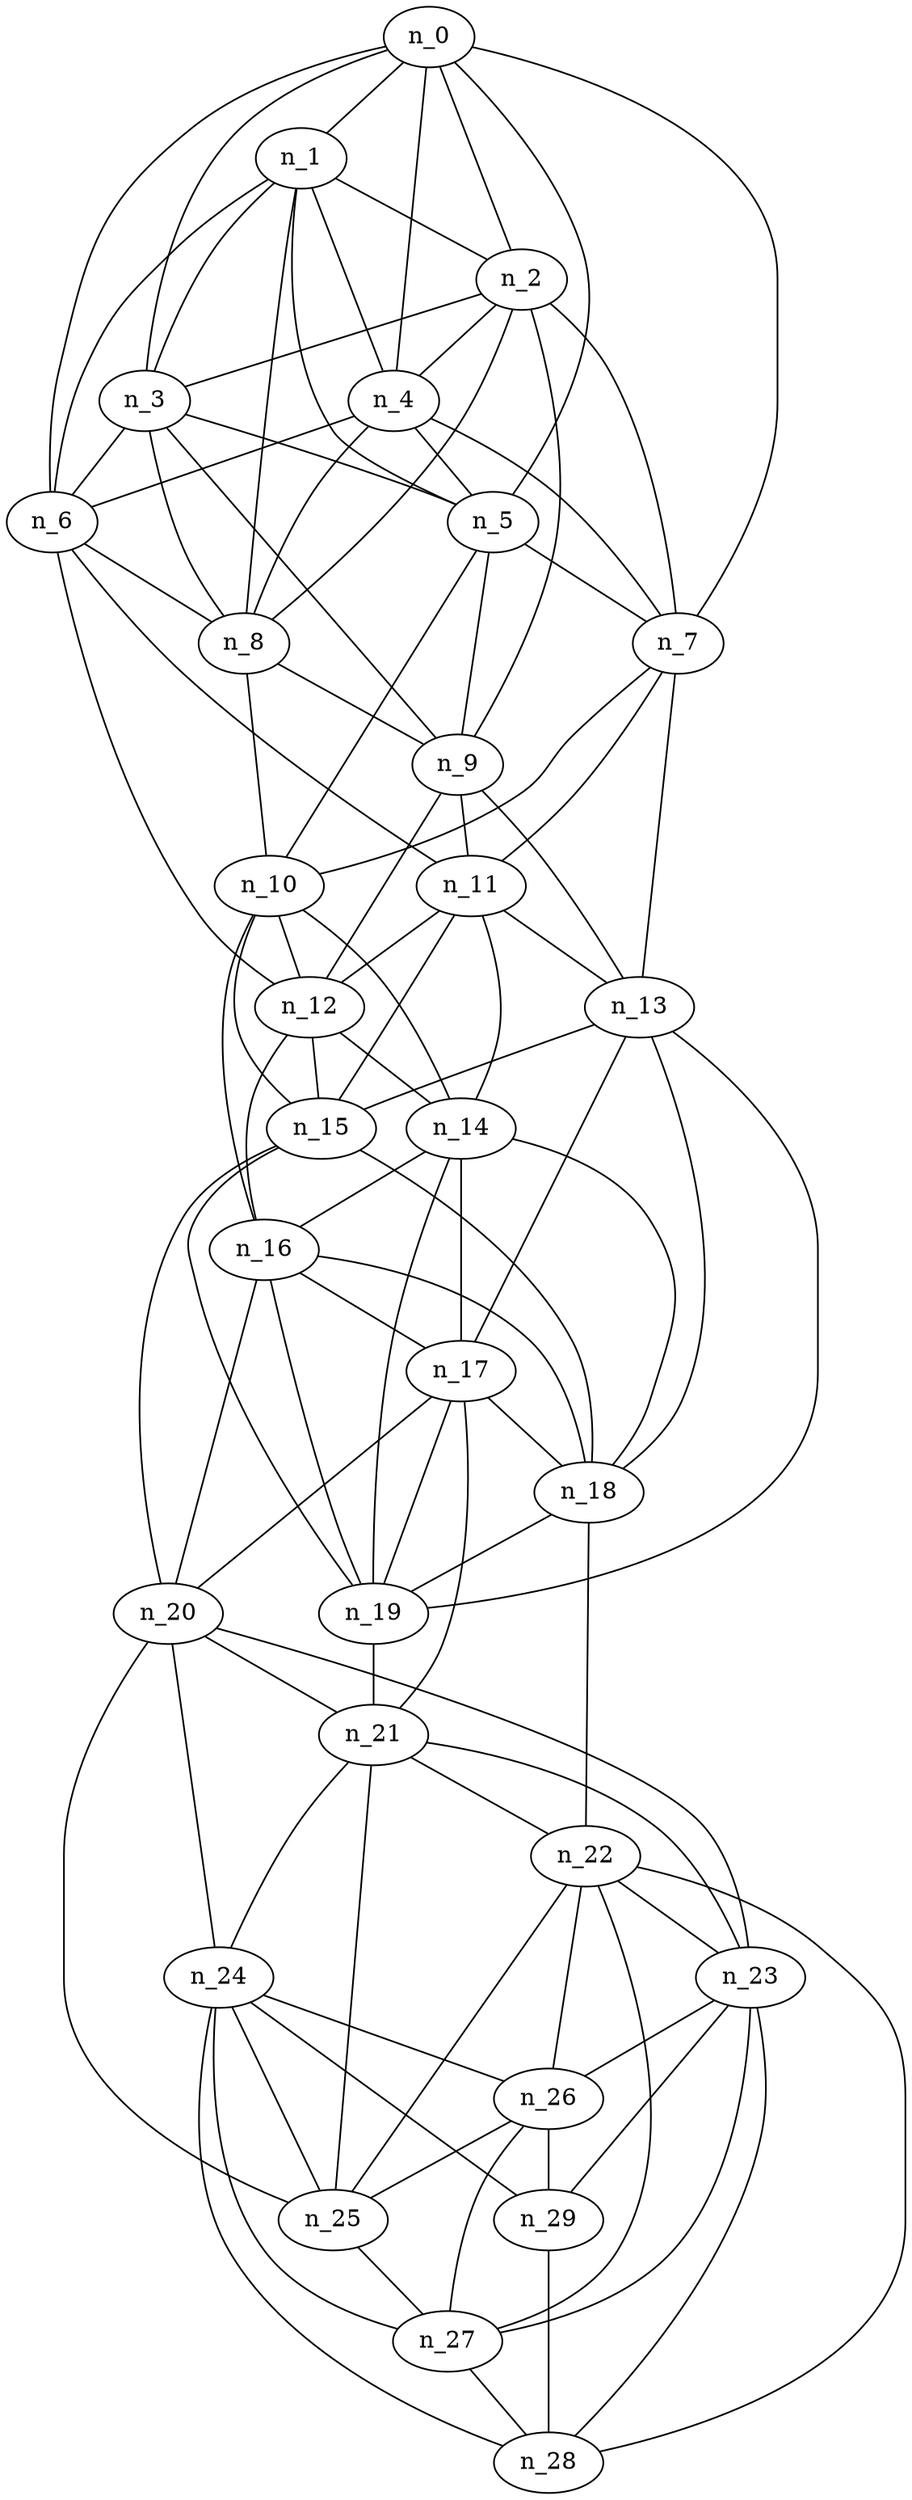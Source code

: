 graph grafoBarabasi_30_7  {
n_0;
n_1;
n_2;
n_3;
n_4;
n_5;
n_6;
n_7;
n_8;
n_9;
n_10;
n_11;
n_12;
n_13;
n_14;
n_15;
n_16;
n_17;
n_18;
n_19;
n_20;
n_21;
n_22;
n_23;
n_24;
n_25;
n_26;
n_27;
n_28;
n_29;
n_0 -- n_1;
n_0 -- n_2;
n_0 -- n_3;
n_0 -- n_4;
n_0 -- n_5;
n_0 -- n_6;
n_0 -- n_7;
n_1 -- n_2;
n_1 -- n_3;
n_1 -- n_4;
n_1 -- n_5;
n_1 -- n_6;
n_1 -- n_8;
n_2 -- n_3;
n_2 -- n_4;
n_2 -- n_7;
n_2 -- n_8;
n_2 -- n_9;
n_3 -- n_5;
n_3 -- n_6;
n_3 -- n_8;
n_3 -- n_9;
n_4 -- n_5;
n_4 -- n_6;
n_4 -- n_7;
n_4 -- n_8;
n_5 -- n_7;
n_5 -- n_9;
n_5 -- n_10;
n_6 -- n_8;
n_6 -- n_11;
n_6 -- n_12;
n_7 -- n_10;
n_7 -- n_11;
n_7 -- n_13;
n_8 -- n_9;
n_8 -- n_10;
n_9 -- n_11;
n_9 -- n_12;
n_9 -- n_13;
n_10 -- n_12;
n_10 -- n_14;
n_10 -- n_15;
n_10 -- n_16;
n_11 -- n_12;
n_11 -- n_13;
n_11 -- n_14;
n_11 -- n_15;
n_12 -- n_14;
n_12 -- n_15;
n_12 -- n_16;
n_13 -- n_15;
n_13 -- n_17;
n_13 -- n_18;
n_13 -- n_19;
n_14 -- n_16;
n_14 -- n_17;
n_14 -- n_18;
n_14 -- n_19;
n_15 -- n_18;
n_15 -- n_19;
n_15 -- n_20;
n_16 -- n_17;
n_16 -- n_18;
n_16 -- n_19;
n_16 -- n_20;
n_17 -- n_18;
n_17 -- n_19;
n_17 -- n_20;
n_17 -- n_21;
n_18 -- n_19;
n_18 -- n_22;
n_19 -- n_21;
n_20 -- n_21;
n_20 -- n_23;
n_20 -- n_24;
n_20 -- n_25;
n_21 -- n_22;
n_21 -- n_23;
n_21 -- n_24;
n_21 -- n_25;
n_22 -- n_23;
n_22 -- n_25;
n_22 -- n_26;
n_22 -- n_27;
n_22 -- n_28;
n_23 -- n_26;
n_23 -- n_27;
n_23 -- n_28;
n_23 -- n_29;
n_24 -- n_25;
n_24 -- n_26;
n_24 -- n_27;
n_24 -- n_28;
n_24 -- n_29;
n_25 -- n_27;
n_26 -- n_25;
n_26 -- n_29;
n_27 -- n_26;
n_27 -- n_28;
n_29 -- n_28;
}